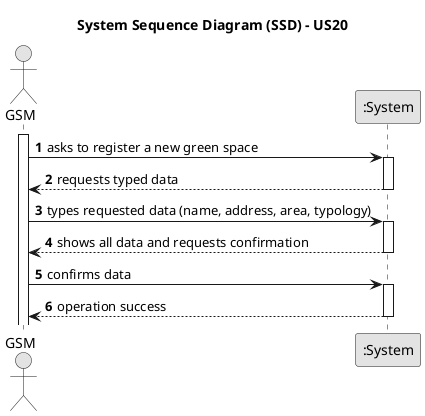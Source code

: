 @startuml
skinparam monochrome true
skinparam packageStyle rectangle
skinparam shadowing false

title System Sequence Diagram (SSD) - US20

autonumber

actor "GSM" as GSM
participant ":System" as System

activate GSM

    GSM -> System : asks to register a new green space
    activate System

        System --> GSM : requests typed data
    deactivate System

    GSM -> System : types requested data (name, address, area, typology)
    activate System


        System --> GSM : shows all data and requests confirmation
    deactivate System

    GSM -> System : confirms data
    activate System

        System --> GSM : operation success
    deactivate System

@enduml